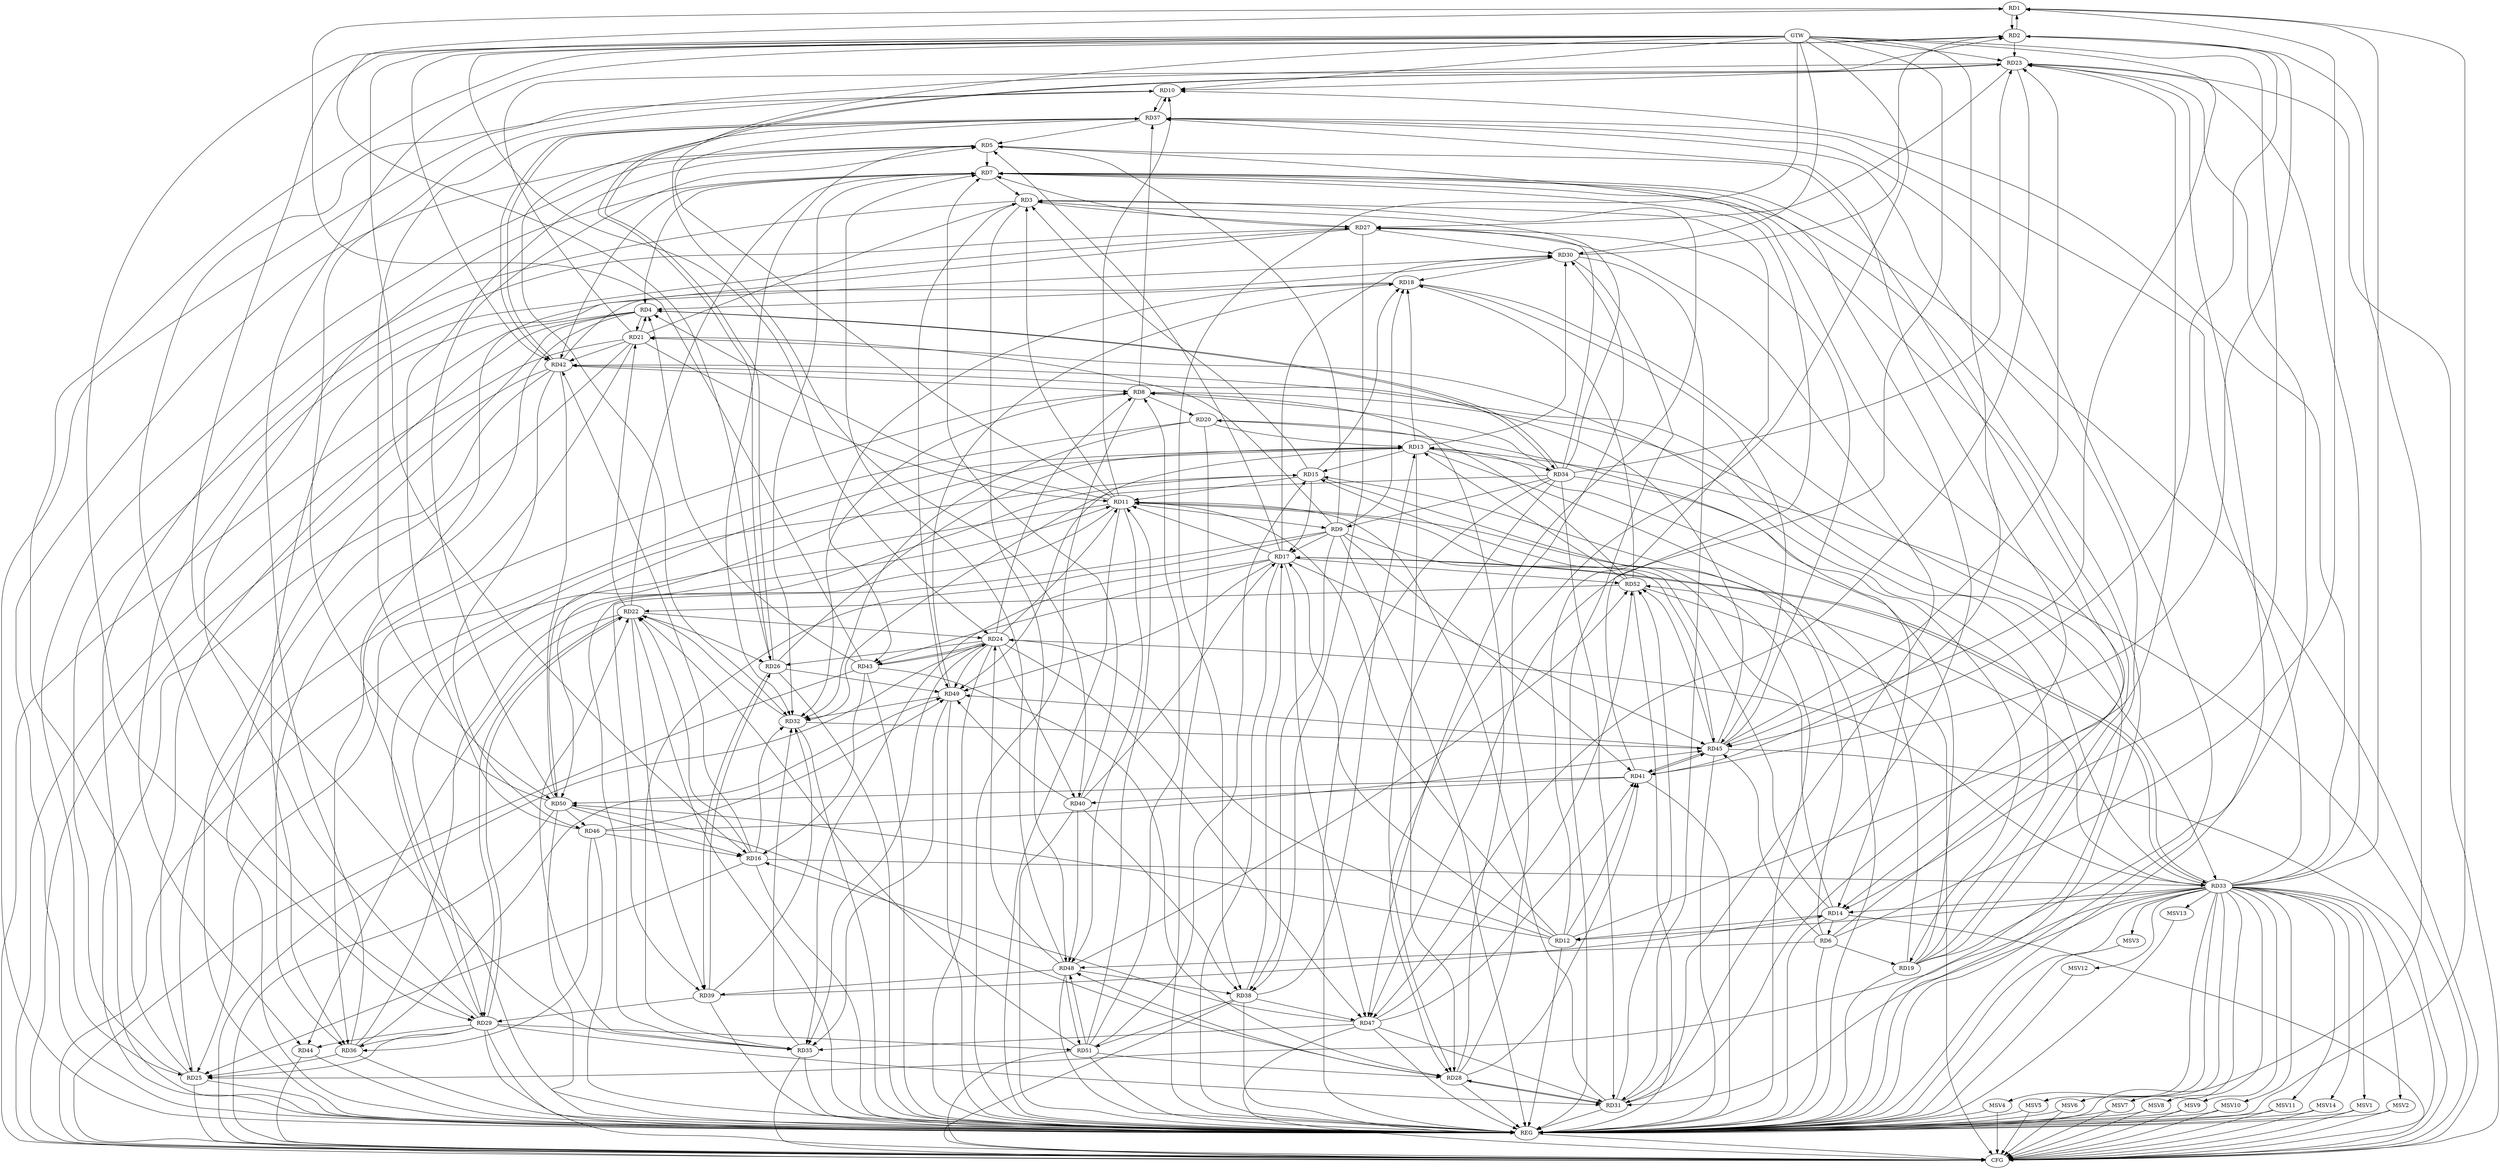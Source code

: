 strict digraph G {
  RD1 [ label="RD1" ];
  RD2 [ label="RD2" ];
  RD3 [ label="RD3" ];
  RD4 [ label="RD4" ];
  RD5 [ label="RD5" ];
  RD6 [ label="RD6" ];
  RD7 [ label="RD7" ];
  RD8 [ label="RD8" ];
  RD9 [ label="RD9" ];
  RD10 [ label="RD10" ];
  RD11 [ label="RD11" ];
  RD12 [ label="RD12" ];
  RD13 [ label="RD13" ];
  RD14 [ label="RD14" ];
  RD15 [ label="RD15" ];
  RD16 [ label="RD16" ];
  RD17 [ label="RD17" ];
  RD18 [ label="RD18" ];
  RD19 [ label="RD19" ];
  RD20 [ label="RD20" ];
  RD21 [ label="RD21" ];
  RD22 [ label="RD22" ];
  RD23 [ label="RD23" ];
  RD24 [ label="RD24" ];
  RD25 [ label="RD25" ];
  RD26 [ label="RD26" ];
  RD27 [ label="RD27" ];
  RD28 [ label="RD28" ];
  RD29 [ label="RD29" ];
  RD30 [ label="RD30" ];
  RD31 [ label="RD31" ];
  RD32 [ label="RD32" ];
  RD33 [ label="RD33" ];
  RD34 [ label="RD34" ];
  RD35 [ label="RD35" ];
  RD36 [ label="RD36" ];
  RD37 [ label="RD37" ];
  RD38 [ label="RD38" ];
  RD39 [ label="RD39" ];
  RD40 [ label="RD40" ];
  RD41 [ label="RD41" ];
  RD42 [ label="RD42" ];
  RD43 [ label="RD43" ];
  RD44 [ label="RD44" ];
  RD45 [ label="RD45" ];
  RD46 [ label="RD46" ];
  RD47 [ label="RD47" ];
  RD48 [ label="RD48" ];
  RD49 [ label="RD49" ];
  RD50 [ label="RD50" ];
  RD51 [ label="RD51" ];
  RD52 [ label="RD52" ];
  GTW [ label="GTW" ];
  REG [ label="REG" ];
  CFG [ label="CFG" ];
  MSV1 [ label="MSV1" ];
  MSV2 [ label="MSV2" ];
  MSV3 [ label="MSV3" ];
  MSV4 [ label="MSV4" ];
  MSV5 [ label="MSV5" ];
  MSV6 [ label="MSV6" ];
  MSV7 [ label="MSV7" ];
  MSV8 [ label="MSV8" ];
  MSV9 [ label="MSV9" ];
  MSV10 [ label="MSV10" ];
  MSV11 [ label="MSV11" ];
  MSV12 [ label="MSV12" ];
  MSV13 [ label="MSV13" ];
  MSV14 [ label="MSV14" ];
  RD1 -> RD2;
  RD2 -> RD1;
  RD6 -> RD1;
  RD26 -> RD1;
  RD33 -> RD1;
  RD43 -> RD1;
  RD21 -> RD2;
  RD2 -> RD23;
  RD25 -> RD2;
  RD30 -> RD2;
  RD36 -> RD2;
  RD41 -> RD2;
  RD2 -> RD45;
  RD7 -> RD3;
  RD11 -> RD3;
  RD12 -> RD3;
  RD15 -> RD3;
  RD21 -> RD3;
  RD3 -> RD27;
  RD34 -> RD3;
  RD3 -> RD47;
  RD3 -> RD48;
  RD3 -> RD49;
  RD7 -> RD4;
  RD11 -> RD4;
  RD18 -> RD4;
  RD4 -> RD21;
  RD21 -> RD4;
  RD4 -> RD25;
  RD4 -> RD34;
  RD34 -> RD4;
  RD4 -> RD36;
  RD43 -> RD4;
  RD5 -> RD7;
  RD9 -> RD5;
  RD5 -> RD14;
  RD17 -> RD5;
  RD5 -> RD25;
  RD5 -> RD31;
  RD5 -> RD32;
  RD37 -> RD5;
  RD46 -> RD5;
  RD50 -> RD5;
  RD6 -> RD7;
  RD14 -> RD6;
  RD6 -> RD15;
  RD6 -> RD19;
  RD6 -> RD45;
  RD6 -> RD48;
  RD19 -> RD7;
  RD22 -> RD7;
  RD27 -> RD7;
  RD29 -> RD7;
  RD7 -> RD32;
  RD40 -> RD7;
  RD41 -> RD7;
  RD7 -> RD42;
  RD48 -> RD7;
  RD8 -> RD20;
  RD24 -> RD8;
  RD25 -> RD8;
  RD28 -> RD8;
  RD8 -> RD32;
  RD8 -> RD33;
  RD34 -> RD8;
  RD8 -> RD37;
  RD42 -> RD8;
  RD51 -> RD8;
  RD11 -> RD9;
  RD9 -> RD17;
  RD9 -> RD18;
  RD9 -> RD21;
  RD34 -> RD9;
  RD9 -> RD35;
  RD9 -> RD38;
  RD9 -> RD39;
  RD9 -> RD41;
  RD9 -> RD45;
  RD11 -> RD10;
  RD23 -> RD10;
  RD33 -> RD10;
  RD10 -> RD37;
  RD37 -> RD10;
  RD50 -> RD10;
  RD12 -> RD11;
  RD14 -> RD11;
  RD15 -> RD11;
  RD17 -> RD11;
  RD19 -> RD11;
  RD21 -> RD11;
  RD24 -> RD11;
  RD31 -> RD11;
  RD11 -> RD35;
  RD36 -> RD11;
  RD11 -> RD37;
  RD11 -> RD48;
  RD51 -> RD11;
  RD14 -> RD12;
  RD12 -> RD17;
  RD12 -> RD23;
  RD12 -> RD24;
  RD33 -> RD12;
  RD12 -> RD41;
  RD12 -> RD50;
  RD13 -> RD15;
  RD13 -> RD18;
  RD19 -> RD13;
  RD20 -> RD13;
  RD26 -> RD13;
  RD13 -> RD28;
  RD13 -> RD29;
  RD13 -> RD30;
  RD13 -> RD34;
  RD38 -> RD13;
  RD13 -> RD49;
  RD50 -> RD13;
  RD52 -> RD13;
  RD14 -> RD15;
  RD20 -> RD14;
  RD33 -> RD14;
  RD39 -> RD14;
  RD15 -> RD17;
  RD15 -> RD18;
  RD29 -> RD15;
  RD15 -> RD50;
  RD51 -> RD15;
  RD16 -> RD22;
  RD16 -> RD25;
  RD16 -> RD32;
  RD16 -> RD33;
  RD16 -> RD42;
  RD43 -> RD16;
  RD46 -> RD16;
  RD47 -> RD16;
  RD50 -> RD16;
  RD17 -> RD30;
  RD17 -> RD33;
  RD33 -> RD17;
  RD17 -> RD35;
  RD38 -> RD17;
  RD40 -> RD17;
  RD17 -> RD43;
  RD17 -> RD45;
  RD17 -> RD47;
  RD17 -> RD49;
  RD17 -> RD52;
  RD30 -> RD18;
  RD18 -> RD43;
  RD18 -> RD45;
  RD49 -> RD18;
  RD52 -> RD18;
  RD19 -> RD21;
  RD19 -> RD23;
  RD34 -> RD19;
  RD19 -> RD37;
  RD20 -> RD25;
  RD20 -> RD32;
  RD52 -> RD20;
  RD22 -> RD21;
  RD21 -> RD36;
  RD21 -> RD42;
  RD22 -> RD24;
  RD22 -> RD26;
  RD22 -> RD29;
  RD29 -> RD22;
  RD32 -> RD22;
  RD35 -> RD22;
  RD22 -> RD39;
  RD22 -> RD44;
  RD51 -> RD22;
  RD52 -> RD22;
  RD23 -> RD26;
  RD26 -> RD23;
  RD23 -> RD27;
  RD23 -> RD29;
  RD33 -> RD23;
  RD34 -> RD23;
  RD45 -> RD23;
  RD23 -> RD47;
  RD24 -> RD26;
  RD24 -> RD33;
  RD24 -> RD35;
  RD24 -> RD40;
  RD24 -> RD43;
  RD43 -> RD24;
  RD24 -> RD47;
  RD48 -> RD24;
  RD24 -> RD49;
  RD25 -> RD27;
  RD29 -> RD25;
  RD33 -> RD25;
  RD36 -> RD25;
  RD26 -> RD39;
  RD39 -> RD26;
  RD26 -> RD49;
  RD27 -> RD30;
  RD31 -> RD27;
  RD34 -> RD27;
  RD27 -> RD38;
  RD27 -> RD44;
  RD45 -> RD27;
  RD28 -> RD30;
  RD28 -> RD31;
  RD31 -> RD28;
  RD34 -> RD28;
  RD28 -> RD41;
  RD43 -> RD28;
  RD28 -> RD48;
  RD50 -> RD28;
  RD51 -> RD28;
  RD29 -> RD31;
  RD29 -> RD36;
  RD39 -> RD29;
  RD29 -> RD44;
  RD29 -> RD51;
  RD30 -> RD31;
  RD30 -> RD36;
  RD42 -> RD30;
  RD33 -> RD31;
  RD34 -> RD31;
  RD31 -> RD37;
  RD47 -> RD31;
  RD31 -> RD52;
  RD34 -> RD32;
  RD35 -> RD32;
  RD37 -> RD32;
  RD39 -> RD32;
  RD32 -> RD45;
  RD49 -> RD32;
  RD33 -> RD37;
  RD33 -> RD42;
  RD33 -> RD52;
  RD47 -> RD35;
  RD49 -> RD35;
  RD46 -> RD36;
  RD36 -> RD49;
  RD37 -> RD42;
  RD42 -> RD37;
  RD37 -> RD50;
  RD40 -> RD38;
  RD38 -> RD47;
  RD48 -> RD38;
  RD38 -> RD51;
  RD48 -> RD39;
  RD41 -> RD40;
  RD40 -> RD48;
  RD40 -> RD49;
  RD41 -> RD45;
  RD45 -> RD41;
  RD47 -> RD41;
  RD41 -> RD50;
  RD45 -> RD42;
  RD42 -> RD46;
  RD42 -> RD50;
  RD46 -> RD45;
  RD45 -> RD49;
  RD45 -> RD52;
  RD46 -> RD49;
  RD50 -> RD46;
  RD47 -> RD52;
  RD48 -> RD51;
  RD51 -> RD48;
  RD48 -> RD52;
  GTW -> RD24;
  GTW -> RD28;
  GTW -> RD40;
  GTW -> RD14;
  GTW -> RD23;
  GTW -> RD16;
  GTW -> RD38;
  GTW -> RD29;
  GTW -> RD41;
  GTW -> RD35;
  GTW -> RD45;
  GTW -> RD47;
  GTW -> RD10;
  GTW -> RD42;
  GTW -> RD30;
  RD1 -> REG;
  RD2 -> REG;
  RD3 -> REG;
  RD4 -> REG;
  RD5 -> REG;
  RD6 -> REG;
  RD7 -> REG;
  RD8 -> REG;
  RD9 -> REG;
  RD10 -> REG;
  RD11 -> REG;
  RD12 -> REG;
  RD13 -> REG;
  RD14 -> REG;
  RD15 -> REG;
  RD16 -> REG;
  RD17 -> REG;
  RD18 -> REG;
  RD19 -> REG;
  RD20 -> REG;
  RD21 -> REG;
  RD22 -> REG;
  RD23 -> REG;
  RD24 -> REG;
  RD25 -> REG;
  RD26 -> REG;
  RD27 -> REG;
  RD28 -> REG;
  RD29 -> REG;
  RD30 -> REG;
  RD31 -> REG;
  RD32 -> REG;
  RD33 -> REG;
  RD34 -> REG;
  RD35 -> REG;
  RD36 -> REG;
  RD37 -> REG;
  RD38 -> REG;
  RD39 -> REG;
  RD40 -> REG;
  RD41 -> REG;
  RD42 -> REG;
  RD43 -> REG;
  RD44 -> REG;
  RD45 -> REG;
  RD46 -> REG;
  RD47 -> REG;
  RD48 -> REG;
  RD49 -> REG;
  RD50 -> REG;
  RD51 -> REG;
  RD52 -> REG;
  RD45 -> CFG;
  RD42 -> CFG;
  RD7 -> CFG;
  RD21 -> CFG;
  RD24 -> CFG;
  RD38 -> CFG;
  RD14 -> CFG;
  RD29 -> CFG;
  RD25 -> CFG;
  RD52 -> CFG;
  RD13 -> CFG;
  RD4 -> CFG;
  RD35 -> CFG;
  RD51 -> CFG;
  RD44 -> CFG;
  RD47 -> CFG;
  RD11 -> CFG;
  RD33 -> CFG;
  RD50 -> CFG;
  RD43 -> CFG;
  RD23 -> CFG;
  REG -> CFG;
  RD33 -> MSV1;
  RD33 -> MSV2;
  RD33 -> MSV3;
  RD33 -> MSV4;
  MSV1 -> REG;
  MSV1 -> CFG;
  MSV2 -> REG;
  MSV2 -> CFG;
  MSV3 -> REG;
  MSV4 -> REG;
  MSV4 -> CFG;
  RD33 -> MSV5;
  RD33 -> MSV6;
  MSV5 -> REG;
  MSV5 -> CFG;
  MSV6 -> REG;
  MSV6 -> CFG;
  RD33 -> MSV7;
  MSV7 -> REG;
  MSV7 -> CFG;
  RD33 -> MSV8;
  MSV8 -> REG;
  MSV8 -> CFG;
  RD33 -> MSV9;
  RD33 -> MSV10;
  RD33 -> MSV11;
  MSV9 -> REG;
  MSV9 -> CFG;
  MSV10 -> REG;
  MSV10 -> CFG;
  MSV11 -> REG;
  MSV11 -> CFG;
  RD33 -> MSV12;
  MSV12 -> REG;
  RD33 -> MSV13;
  RD33 -> MSV14;
  MSV13 -> REG;
  MSV14 -> REG;
  MSV14 -> CFG;
}
